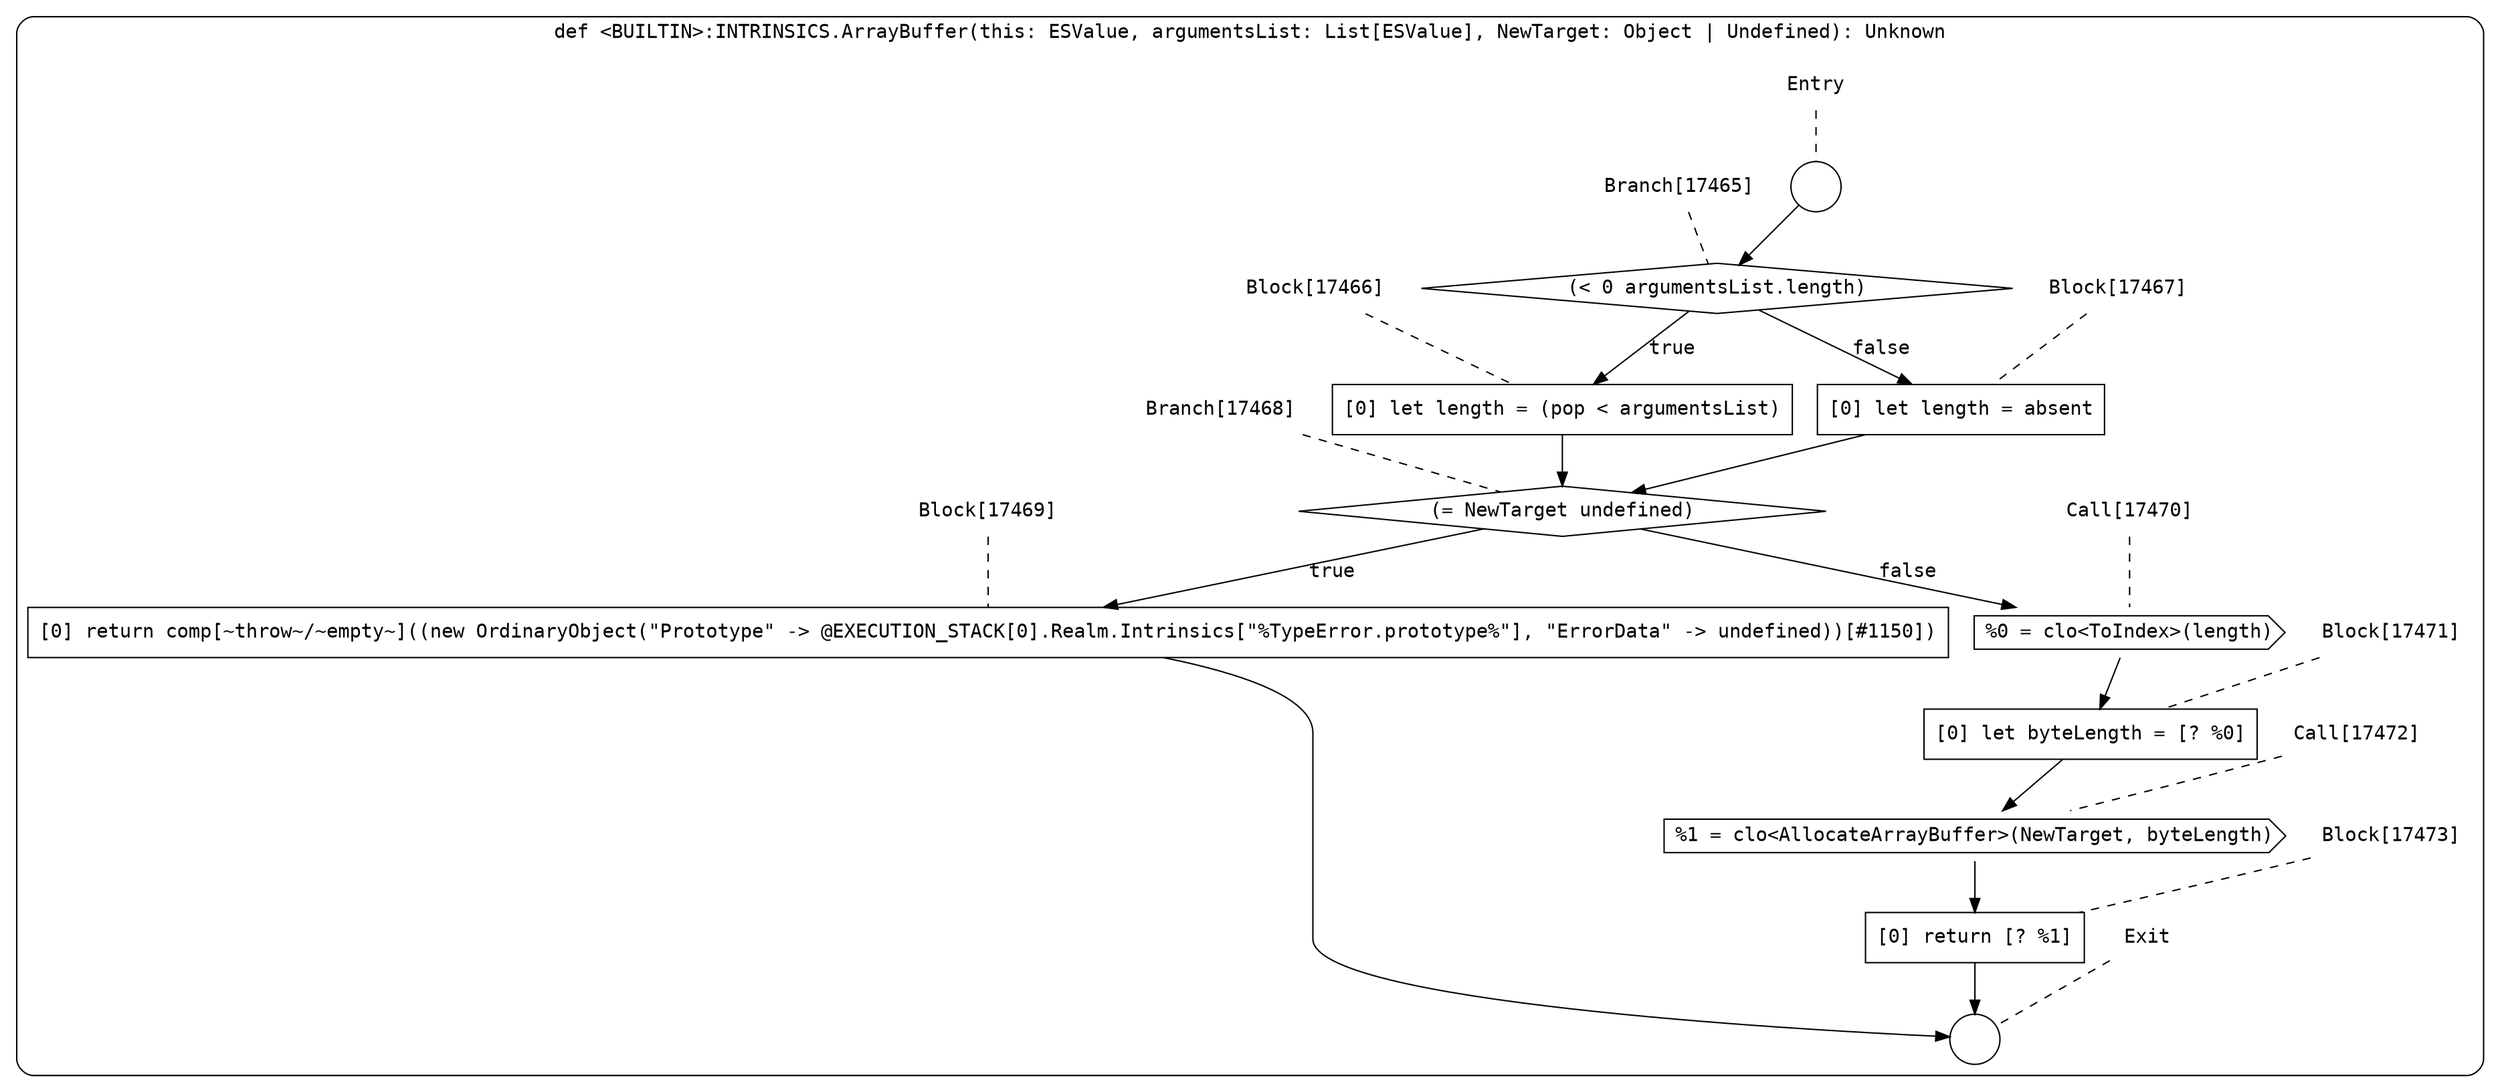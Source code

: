 digraph {
  graph [fontname = "Consolas"]
  node [fontname = "Consolas"]
  edge [fontname = "Consolas"]
  subgraph cluster2483 {
    label = "def <BUILTIN>:INTRINSICS.ArrayBuffer(this: ESValue, argumentsList: List[ESValue], NewTarget: Object | Undefined): Unknown"
    style = rounded
    cluster2483_entry_name [shape=none, label=<<font color="black">Entry</font>>]
    cluster2483_entry_name -> cluster2483_entry [arrowhead=none, color="black", style=dashed]
    cluster2483_entry [shape=circle label=" " color="black" fillcolor="white" style=filled]
    cluster2483_entry -> node17465 [color="black"]
    cluster2483_exit_name [shape=none, label=<<font color="black">Exit</font>>]
    cluster2483_exit_name -> cluster2483_exit [arrowhead=none, color="black", style=dashed]
    cluster2483_exit [shape=circle label=" " color="black" fillcolor="white" style=filled]
    node17465_name [shape=none, label=<<font color="black">Branch[17465]</font>>]
    node17465_name -> node17465 [arrowhead=none, color="black", style=dashed]
    node17465 [shape=diamond, label=<<font color="black">(&lt; 0 argumentsList.length)</font>> color="black" fillcolor="white", style=filled]
    node17465 -> node17466 [label=<<font color="black">true</font>> color="black"]
    node17465 -> node17467 [label=<<font color="black">false</font>> color="black"]
    node17466_name [shape=none, label=<<font color="black">Block[17466]</font>>]
    node17466_name -> node17466 [arrowhead=none, color="black", style=dashed]
    node17466 [shape=box, label=<<font color="black">[0] let length = (pop &lt; argumentsList)<BR ALIGN="LEFT"/></font>> color="black" fillcolor="white", style=filled]
    node17466 -> node17468 [color="black"]
    node17467_name [shape=none, label=<<font color="black">Block[17467]</font>>]
    node17467_name -> node17467 [arrowhead=none, color="black", style=dashed]
    node17467 [shape=box, label=<<font color="black">[0] let length = absent<BR ALIGN="LEFT"/></font>> color="black" fillcolor="white", style=filled]
    node17467 -> node17468 [color="black"]
    node17468_name [shape=none, label=<<font color="black">Branch[17468]</font>>]
    node17468_name -> node17468 [arrowhead=none, color="black", style=dashed]
    node17468 [shape=diamond, label=<<font color="black">(= NewTarget undefined)</font>> color="black" fillcolor="white", style=filled]
    node17468 -> node17469 [label=<<font color="black">true</font>> color="black"]
    node17468 -> node17470 [label=<<font color="black">false</font>> color="black"]
    node17469_name [shape=none, label=<<font color="black">Block[17469]</font>>]
    node17469_name -> node17469 [arrowhead=none, color="black", style=dashed]
    node17469 [shape=box, label=<<font color="black">[0] return comp[~throw~/~empty~]((new OrdinaryObject(&quot;Prototype&quot; -&gt; @EXECUTION_STACK[0].Realm.Intrinsics[&quot;%TypeError.prototype%&quot;], &quot;ErrorData&quot; -&gt; undefined))[#1150])<BR ALIGN="LEFT"/></font>> color="black" fillcolor="white", style=filled]
    node17469 -> cluster2483_exit [color="black"]
    node17470_name [shape=none, label=<<font color="black">Call[17470]</font>>]
    node17470_name -> node17470 [arrowhead=none, color="black", style=dashed]
    node17470 [shape=cds, label=<<font color="black">%0 = clo&lt;ToIndex&gt;(length)</font>> color="black" fillcolor="white", style=filled]
    node17470 -> node17471 [color="black"]
    node17471_name [shape=none, label=<<font color="black">Block[17471]</font>>]
    node17471_name -> node17471 [arrowhead=none, color="black", style=dashed]
    node17471 [shape=box, label=<<font color="black">[0] let byteLength = [? %0]<BR ALIGN="LEFT"/></font>> color="black" fillcolor="white", style=filled]
    node17471 -> node17472 [color="black"]
    node17472_name [shape=none, label=<<font color="black">Call[17472]</font>>]
    node17472_name -> node17472 [arrowhead=none, color="black", style=dashed]
    node17472 [shape=cds, label=<<font color="black">%1 = clo&lt;AllocateArrayBuffer&gt;(NewTarget, byteLength)</font>> color="black" fillcolor="white", style=filled]
    node17472 -> node17473 [color="black"]
    node17473_name [shape=none, label=<<font color="black">Block[17473]</font>>]
    node17473_name -> node17473 [arrowhead=none, color="black", style=dashed]
    node17473 [shape=box, label=<<font color="black">[0] return [? %1]<BR ALIGN="LEFT"/></font>> color="black" fillcolor="white", style=filled]
    node17473 -> cluster2483_exit [color="black"]
  }
}